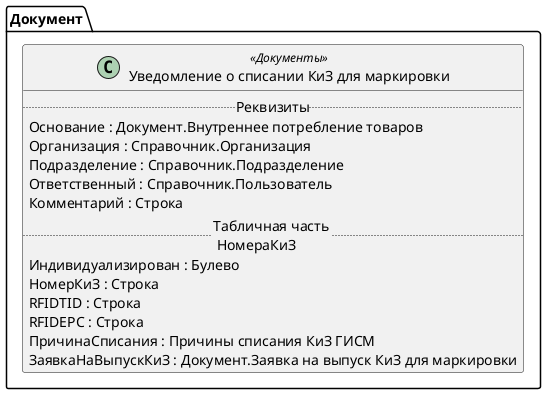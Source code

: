 ﻿@startuml УведомлениеОСписанииКиЗГИСМ
'!include templates.wsd
'..\include templates.wsd
class Документ.УведомлениеОСписанииКиЗГИСМ as "Уведомление о списании КиЗ для маркировки" <<Документы>>
{
..Реквизиты..
Основание : Документ.Внутреннее потребление товаров
Организация : Справочник.Организация
Подразделение : Справочник.Подразделение
Ответственный : Справочник.Пользователь
Комментарий : Строка
..Табличная часть \n НомераКиЗ..
Индивидуализирован : Булево
НомерКиЗ : Строка
RFIDTID : Строка
RFIDEPC : Строка
ПричинаСписания : Причины списания КиЗ ГИСМ
ЗаявкаНаВыпускКиЗ : Документ.Заявка на выпуск КиЗ для маркировки
}
@enduml
